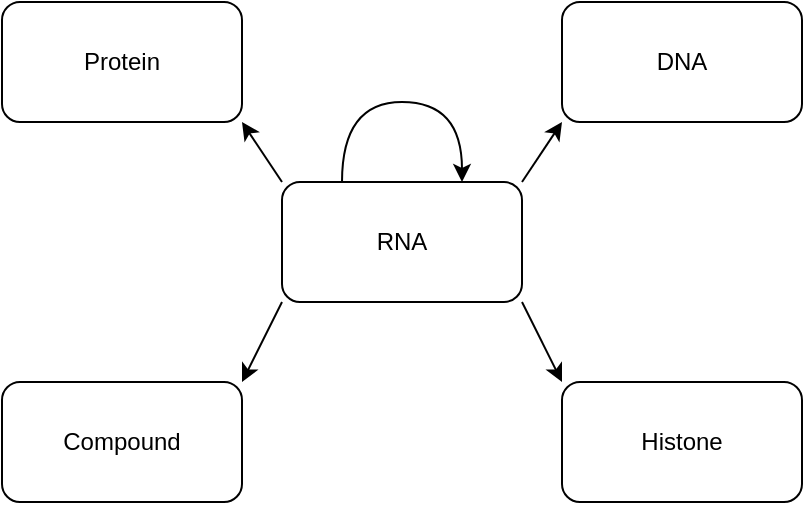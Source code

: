 <mxfile version="14.5.1" type="device"><diagram id="9FEXjrqGtNDzAHeFkX59" name="Page-1"><mxGraphModel dx="1355" dy="945" grid="1" gridSize="10" guides="1" tooltips="1" connect="1" arrows="1" fold="1" page="1" pageScale="1" pageWidth="850" pageHeight="1100" math="0" shadow="0"><root><mxCell id="0"/><mxCell id="1" parent="0"/><mxCell id="VIDSFU1lH4wTkZv_DAYk-6" style="rounded=0;orthogonalLoop=1;jettySize=auto;html=1;exitX=0;exitY=0;exitDx=0;exitDy=0;entryX=1;entryY=1;entryDx=0;entryDy=0;" edge="1" parent="1" source="VIDSFU1lH4wTkZv_DAYk-1" target="VIDSFU1lH4wTkZv_DAYk-3"><mxGeometry relative="1" as="geometry"/></mxCell><mxCell id="VIDSFU1lH4wTkZv_DAYk-7" style="edgeStyle=none;rounded=0;orthogonalLoop=1;jettySize=auto;html=1;exitX=1;exitY=0;exitDx=0;exitDy=0;entryX=0;entryY=1;entryDx=0;entryDy=0;" edge="1" parent="1" source="VIDSFU1lH4wTkZv_DAYk-1" target="VIDSFU1lH4wTkZv_DAYk-2"><mxGeometry relative="1" as="geometry"/></mxCell><mxCell id="VIDSFU1lH4wTkZv_DAYk-8" style="edgeStyle=none;rounded=0;orthogonalLoop=1;jettySize=auto;html=1;exitX=1;exitY=1;exitDx=0;exitDy=0;entryX=0;entryY=0;entryDx=0;entryDy=0;" edge="1" parent="1" source="VIDSFU1lH4wTkZv_DAYk-1" target="VIDSFU1lH4wTkZv_DAYk-5"><mxGeometry relative="1" as="geometry"/></mxCell><mxCell id="VIDSFU1lH4wTkZv_DAYk-9" style="edgeStyle=none;rounded=0;orthogonalLoop=1;jettySize=auto;html=1;exitX=0;exitY=1;exitDx=0;exitDy=0;entryX=1;entryY=0;entryDx=0;entryDy=0;" edge="1" parent="1" source="VIDSFU1lH4wTkZv_DAYk-1" target="VIDSFU1lH4wTkZv_DAYk-4"><mxGeometry relative="1" as="geometry"/></mxCell><mxCell id="VIDSFU1lH4wTkZv_DAYk-1" value="RNA" style="rounded=1;whiteSpace=wrap;html=1;" vertex="1" parent="1"><mxGeometry x="330" y="410" width="120" height="60" as="geometry"/></mxCell><mxCell id="VIDSFU1lH4wTkZv_DAYk-2" value="DNA" style="rounded=1;whiteSpace=wrap;html=1;" vertex="1" parent="1"><mxGeometry x="470" y="320" width="120" height="60" as="geometry"/></mxCell><mxCell id="VIDSFU1lH4wTkZv_DAYk-3" value="Protein" style="rounded=1;whiteSpace=wrap;html=1;" vertex="1" parent="1"><mxGeometry x="190" y="320" width="120" height="60" as="geometry"/></mxCell><mxCell id="VIDSFU1lH4wTkZv_DAYk-4" value="Compound" style="rounded=1;whiteSpace=wrap;html=1;" vertex="1" parent="1"><mxGeometry x="190" y="510" width="120" height="60" as="geometry"/></mxCell><mxCell id="VIDSFU1lH4wTkZv_DAYk-5" value="Histone" style="rounded=1;whiteSpace=wrap;html=1;" vertex="1" parent="1"><mxGeometry x="470" y="510" width="120" height="60" as="geometry"/></mxCell><mxCell id="VIDSFU1lH4wTkZv_DAYk-10" style="edgeStyle=orthogonalEdgeStyle;rounded=0;orthogonalLoop=1;jettySize=auto;html=1;exitX=0.25;exitY=0;exitDx=0;exitDy=0;entryX=0.75;entryY=0;entryDx=0;entryDy=0;curved=1;" edge="1" parent="1" source="VIDSFU1lH4wTkZv_DAYk-1" target="VIDSFU1lH4wTkZv_DAYk-1"><mxGeometry relative="1" as="geometry"><Array as="points"><mxPoint x="360" y="370"/><mxPoint x="420" y="370"/></Array></mxGeometry></mxCell></root></mxGraphModel></diagram></mxfile>